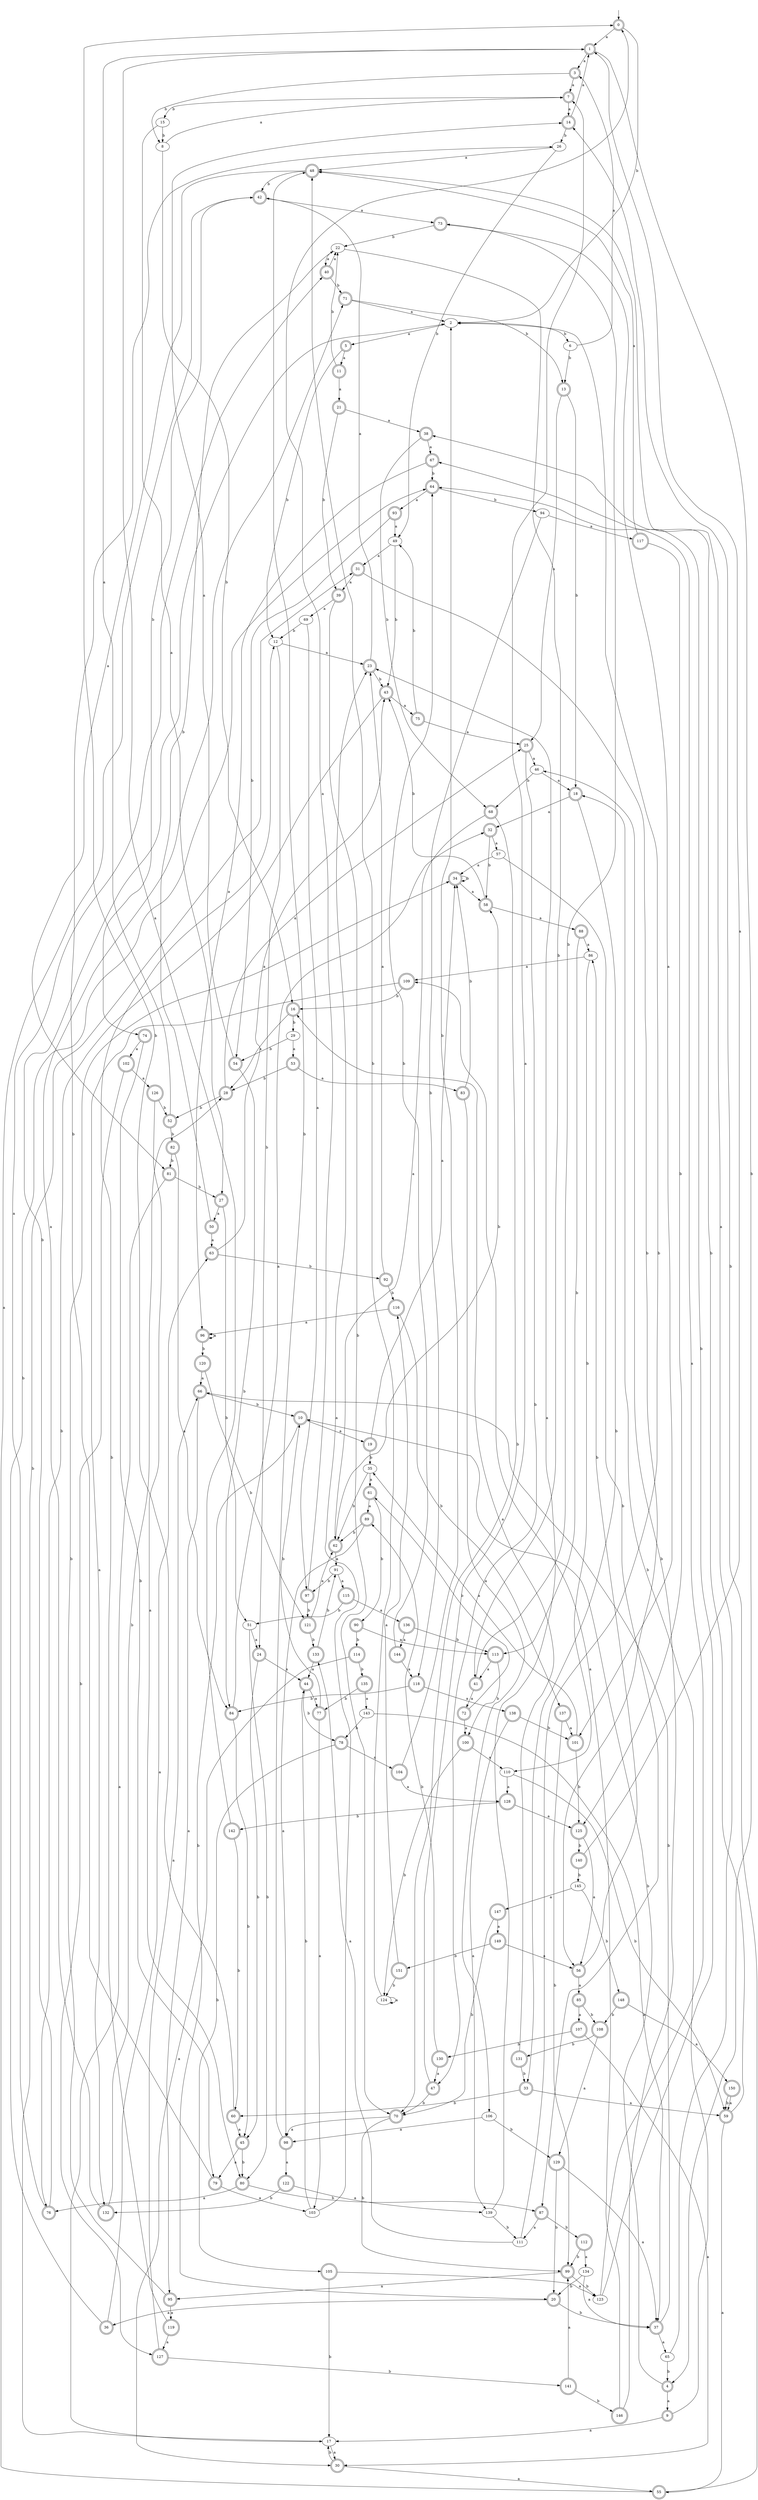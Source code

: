 digraph RandomDFA {
  __start0 [label="", shape=none];
  __start0 -> 0 [label=""];
  0 [shape=circle] [shape=doublecircle]
  0 -> 1 [label="a"]
  0 -> 2 [label="b"]
  1 [shape=doublecircle]
  1 -> 3 [label="a"]
  1 -> 4 [label="b"]
  2
  2 -> 5 [label="a"]
  2 -> 6 [label="b"]
  3 [shape=doublecircle]
  3 -> 7 [label="a"]
  3 -> 8 [label="b"]
  4 [shape=doublecircle]
  4 -> 9 [label="a"]
  4 -> 10 [label="b"]
  5 [shape=doublecircle]
  5 -> 11 [label="a"]
  5 -> 12 [label="b"]
  6
  6 -> 3 [label="a"]
  6 -> 13 [label="b"]
  7 [shape=doublecircle]
  7 -> 14 [label="a"]
  7 -> 15 [label="b"]
  8
  8 -> 7 [label="a"]
  8 -> 16 [label="b"]
  9 [shape=doublecircle]
  9 -> 17 [label="a"]
  9 -> 18 [label="b"]
  10 [shape=doublecircle]
  10 -> 19 [label="a"]
  10 -> 20 [label="b"]
  11 [shape=doublecircle]
  11 -> 21 [label="a"]
  11 -> 22 [label="b"]
  12
  12 -> 23 [label="a"]
  12 -> 24 [label="b"]
  13 [shape=doublecircle]
  13 -> 25 [label="a"]
  13 -> 18 [label="b"]
  14 [shape=doublecircle]
  14 -> 1 [label="a"]
  14 -> 26 [label="b"]
  15
  15 -> 27 [label="a"]
  15 -> 8 [label="b"]
  16 [shape=doublecircle]
  16 -> 28 [label="a"]
  16 -> 29 [label="b"]
  17
  17 -> 30 [label="a"]
  17 -> 31 [label="b"]
  18 [shape=doublecircle]
  18 -> 32 [label="a"]
  18 -> 33 [label="b"]
  19 [shape=doublecircle]
  19 -> 34 [label="a"]
  19 -> 35 [label="b"]
  20 [shape=doublecircle]
  20 -> 36 [label="a"]
  20 -> 37 [label="b"]
  21 [shape=doublecircle]
  21 -> 38 [label="a"]
  21 -> 39 [label="b"]
  22
  22 -> 40 [label="a"]
  22 -> 41 [label="b"]
  23 [shape=doublecircle]
  23 -> 42 [label="a"]
  23 -> 43 [label="b"]
  24 [shape=doublecircle]
  24 -> 44 [label="a"]
  24 -> 45 [label="b"]
  25 [shape=doublecircle]
  25 -> 46 [label="a"]
  25 -> 47 [label="b"]
  26
  26 -> 48 [label="a"]
  26 -> 49 [label="b"]
  27 [shape=doublecircle]
  27 -> 50 [label="a"]
  27 -> 51 [label="b"]
  28 [shape=doublecircle]
  28 -> 25 [label="a"]
  28 -> 52 [label="b"]
  29
  29 -> 53 [label="a"]
  29 -> 54 [label="b"]
  30 [shape=doublecircle]
  30 -> 55 [label="a"]
  30 -> 17 [label="b"]
  31 [shape=doublecircle]
  31 -> 39 [label="a"]
  31 -> 56 [label="b"]
  32 [shape=doublecircle]
  32 -> 57 [label="a"]
  32 -> 58 [label="b"]
  33 [shape=doublecircle]
  33 -> 59 [label="a"]
  33 -> 60 [label="b"]
  34 [shape=doublecircle]
  34 -> 58 [label="a"]
  34 -> 34 [label="b"]
  35
  35 -> 61 [label="a"]
  35 -> 62 [label="b"]
  36 [shape=doublecircle]
  36 -> 63 [label="a"]
  36 -> 64 [label="b"]
  37 [shape=doublecircle]
  37 -> 65 [label="a"]
  37 -> 66 [label="b"]
  38 [shape=doublecircle]
  38 -> 67 [label="a"]
  38 -> 68 [label="b"]
  39 [shape=doublecircle]
  39 -> 69 [label="a"]
  39 -> 70 [label="b"]
  40 [shape=doublecircle]
  40 -> 22 [label="a"]
  40 -> 71 [label="b"]
  41 [shape=doublecircle]
  41 -> 72 [label="a"]
  41 -> 73 [label="b"]
  42 [shape=doublecircle]
  42 -> 73 [label="a"]
  42 -> 74 [label="b"]
  43 [shape=doublecircle]
  43 -> 75 [label="a"]
  43 -> 76 [label="b"]
  44 [shape=doublecircle]
  44 -> 77 [label="a"]
  44 -> 78 [label="b"]
  45 [shape=doublecircle]
  45 -> 79 [label="a"]
  45 -> 80 [label="b"]
  46
  46 -> 18 [label="a"]
  46 -> 68 [label="b"]
  47 [shape=doublecircle]
  47 -> 7 [label="a"]
  47 -> 70 [label="b"]
  48 [shape=doublecircle]
  48 -> 81 [label="a"]
  48 -> 42 [label="b"]
  49
  49 -> 31 [label="a"]
  49 -> 43 [label="b"]
  50 [shape=doublecircle]
  50 -> 63 [label="a"]
  50 -> 22 [label="b"]
  51
  51 -> 24 [label="a"]
  51 -> 80 [label="b"]
  52 [shape=doublecircle]
  52 -> 1 [label="a"]
  52 -> 82 [label="b"]
  53 [shape=doublecircle]
  53 -> 83 [label="a"]
  53 -> 28 [label="b"]
  54 [shape=doublecircle]
  54 -> 14 [label="a"]
  54 -> 84 [label="b"]
  55 [shape=doublecircle]
  55 -> 42 [label="a"]
  55 -> 14 [label="b"]
  56 [shape=doublecircle]
  56 -> 85 [label="a"]
  56 -> 86 [label="b"]
  57
  57 -> 34 [label="a"]
  57 -> 87 [label="b"]
  58 [shape=doublecircle]
  58 -> 88 [label="a"]
  58 -> 43 [label="b"]
  59 [shape=doublecircle]
  59 -> 55 [label="a"]
  59 -> 38 [label="b"]
  60 [shape=doublecircle]
  60 -> 45 [label="a"]
  60 -> 0 [label="b"]
  61 [shape=doublecircle]
  61 -> 89 [label="a"]
  61 -> 90 [label="b"]
  62 [shape=doublecircle]
  62 -> 91 [label="a"]
  62 -> 58 [label="b"]
  63 [shape=doublecircle]
  63 -> 43 [label="a"]
  63 -> 92 [label="b"]
  64 [shape=doublecircle]
  64 -> 93 [label="a"]
  64 -> 94 [label="b"]
  65
  65 -> 48 [label="a"]
  65 -> 4 [label="b"]
  66 [shape=doublecircle]
  66 -> 95 [label="a"]
  66 -> 10 [label="b"]
  67 [shape=doublecircle]
  67 -> 96 [label="a"]
  67 -> 64 [label="b"]
  68 [shape=doublecircle]
  68 -> 62 [label="a"]
  68 -> 70 [label="b"]
  69
  69 -> 97 [label="a"]
  69 -> 12 [label="b"]
  70 [shape=doublecircle]
  70 -> 98 [label="a"]
  70 -> 99 [label="b"]
  71 [shape=doublecircle]
  71 -> 2 [label="a"]
  71 -> 13 [label="b"]
  72 [shape=doublecircle]
  72 -> 100 [label="a"]
  72 -> 61 [label="b"]
  73 [shape=doublecircle]
  73 -> 101 [label="a"]
  73 -> 22 [label="b"]
  74 [shape=doublecircle]
  74 -> 102 [label="a"]
  74 -> 79 [label="b"]
  75 [shape=doublecircle]
  75 -> 25 [label="a"]
  75 -> 49 [label="b"]
  76 [shape=doublecircle]
  76 -> 40 [label="a"]
  76 -> 2 [label="b"]
  77 [shape=doublecircle]
  77 -> 103 [label="a"]
  77 -> 10 [label="b"]
  78 [shape=doublecircle]
  78 -> 104 [label="a"]
  78 -> 105 [label="b"]
  79 [shape=doublecircle]
  79 -> 103 [label="a"]
  79 -> 26 [label="b"]
  80 [shape=doublecircle]
  80 -> 76 [label="a"]
  80 -> 87 [label="b"]
  81 [shape=doublecircle]
  81 -> 17 [label="a"]
  81 -> 27 [label="b"]
  82 [shape=doublecircle]
  82 -> 84 [label="a"]
  82 -> 81 [label="b"]
  83 [shape=doublecircle]
  83 -> 106 [label="a"]
  83 -> 34 [label="b"]
  84 [shape=doublecircle]
  84 -> 32 [label="a"]
  84 -> 45 [label="b"]
  85 [shape=doublecircle]
  85 -> 107 [label="a"]
  85 -> 108 [label="b"]
  86
  86 -> 109 [label="a"]
  86 -> 110 [label="b"]
  87 [shape=doublecircle]
  87 -> 111 [label="a"]
  87 -> 112 [label="b"]
  88 [shape=doublecircle]
  88 -> 86 [label="a"]
  88 -> 113 [label="b"]
  89 [shape=doublecircle]
  89 -> 98 [label="a"]
  89 -> 62 [label="b"]
  90 [shape=doublecircle]
  90 -> 113 [label="a"]
  90 -> 114 [label="b"]
  91
  91 -> 115 [label="a"]
  91 -> 97 [label="b"]
  92 [shape=doublecircle]
  92 -> 23 [label="a"]
  92 -> 116 [label="b"]
  93 [shape=doublecircle]
  93 -> 49 [label="a"]
  93 -> 54 [label="b"]
  94
  94 -> 117 [label="a"]
  94 -> 118 [label="b"]
  95 [shape=doublecircle]
  95 -> 119 [label="a"]
  95 -> 34 [label="b"]
  96 [shape=doublecircle]
  96 -> 96 [label="a"]
  96 -> 120 [label="b"]
  97 [shape=doublecircle]
  97 -> 0 [label="a"]
  97 -> 121 [label="b"]
  98 [shape=doublecircle]
  98 -> 122 [label="a"]
  98 -> 48 [label="b"]
  99 [shape=doublecircle]
  99 -> 95 [label="a"]
  99 -> 123 [label="b"]
  100 [shape=doublecircle]
  100 -> 110 [label="a"]
  100 -> 124 [label="b"]
  101 [shape=doublecircle]
  101 -> 35 [label="a"]
  101 -> 125 [label="b"]
  102 [shape=doublecircle]
  102 -> 126 [label="a"]
  102 -> 127 [label="b"]
  103
  103 -> 23 [label="a"]
  103 -> 44 [label="b"]
  104 [shape=doublecircle]
  104 -> 128 [label="a"]
  104 -> 2 [label="b"]
  105 [shape=doublecircle]
  105 -> 123 [label="a"]
  105 -> 17 [label="b"]
  106
  106 -> 98 [label="a"]
  106 -> 129 [label="b"]
  107 [shape=doublecircle]
  107 -> 30 [label="a"]
  107 -> 130 [label="b"]
  108 [shape=doublecircle]
  108 -> 129 [label="a"]
  108 -> 131 [label="b"]
  109 [shape=doublecircle]
  109 -> 132 [label="a"]
  109 -> 16 [label="b"]
  110
  110 -> 128 [label="a"]
  110 -> 59 [label="b"]
  111
  111 -> 133 [label="a"]
  111 -> 2 [label="b"]
  112 [shape=doublecircle]
  112 -> 134 [label="a"]
  112 -> 99 [label="b"]
  113 [shape=doublecircle]
  113 -> 41 [label="a"]
  113 -> 100 [label="b"]
  114 [shape=doublecircle]
  114 -> 30 [label="a"]
  114 -> 135 [label="b"]
  115 [shape=doublecircle]
  115 -> 136 [label="a"]
  115 -> 51 [label="b"]
  116 [shape=doublecircle]
  116 -> 96 [label="a"]
  116 -> 137 [label="b"]
  117 [shape=doublecircle]
  117 -> 48 [label="a"]
  117 -> 125 [label="b"]
  118 [shape=doublecircle]
  118 -> 138 [label="a"]
  118 -> 84 [label="b"]
  119 [shape=doublecircle]
  119 -> 127 [label="a"]
  119 -> 12 [label="b"]
  120 [shape=doublecircle]
  120 -> 66 [label="a"]
  120 -> 121 [label="b"]
  121 [shape=doublecircle]
  121 -> 62 [label="a"]
  121 -> 133 [label="b"]
  122 [shape=doublecircle]
  122 -> 139 [label="a"]
  122 -> 132 [label="b"]
  123
  123 -> 64 [label="a"]
  123 -> 67 [label="b"]
  124
  124 -> 124 [label="a"]
  124 -> 48 [label="b"]
  125 [shape=doublecircle]
  125 -> 56 [label="a"]
  125 -> 140 [label="b"]
  126 [shape=doublecircle]
  126 -> 80 [label="a"]
  126 -> 52 [label="b"]
  127 [shape=doublecircle]
  127 -> 66 [label="a"]
  127 -> 141 [label="b"]
  128 [shape=doublecircle]
  128 -> 125 [label="a"]
  128 -> 142 [label="b"]
  129 [shape=doublecircle]
  129 -> 37 [label="a"]
  129 -> 20 [label="b"]
  130 [shape=doublecircle]
  130 -> 47 [label="a"]
  130 -> 89 [label="b"]
  131 [shape=doublecircle]
  131 -> 16 [label="a"]
  131 -> 33 [label="b"]
  132 [shape=doublecircle]
  132 -> 71 [label="a"]
  132 -> 28 [label="b"]
  133 [shape=doublecircle]
  133 -> 44 [label="a"]
  133 -> 91 [label="b"]
  134
  134 -> 37 [label="a"]
  134 -> 20 [label="b"]
  135 [shape=doublecircle]
  135 -> 143 [label="a"]
  135 -> 77 [label="b"]
  136 [shape=doublecircle]
  136 -> 144 [label="a"]
  136 -> 113 [label="b"]
  137 [shape=doublecircle]
  137 -> 101 [label="a"]
  137 -> 99 [label="b"]
  138 [shape=doublecircle]
  138 -> 139 [label="a"]
  138 -> 101 [label="b"]
  139
  139 -> 23 [label="a"]
  139 -> 111 [label="b"]
  140 [shape=doublecircle]
  140 -> 1 [label="a"]
  140 -> 145 [label="b"]
  141 [shape=doublecircle]
  141 -> 99 [label="a"]
  141 -> 146 [label="b"]
  142 [shape=doublecircle]
  142 -> 1 [label="a"]
  142 -> 60 [label="b"]
  143
  143 -> 37 [label="a"]
  143 -> 78 [label="b"]
  144 [shape=doublecircle]
  144 -> 118 [label="a"]
  144 -> 64 [label="b"]
  145
  145 -> 147 [label="a"]
  145 -> 148 [label="b"]
  146 [shape=doublecircle]
  146 -> 109 [label="a"]
  146 -> 46 [label="b"]
  147 [shape=doublecircle]
  147 -> 149 [label="a"]
  147 -> 70 [label="b"]
  148 [shape=doublecircle]
  148 -> 150 [label="a"]
  148 -> 108 [label="b"]
  149 [shape=doublecircle]
  149 -> 56 [label="a"]
  149 -> 151 [label="b"]
  150 [shape=doublecircle]
  150 -> 59 [label="a"]
  150 -> 59 [label="b"]
  151 [shape=doublecircle]
  151 -> 116 [label="a"]
  151 -> 124 [label="b"]
}
